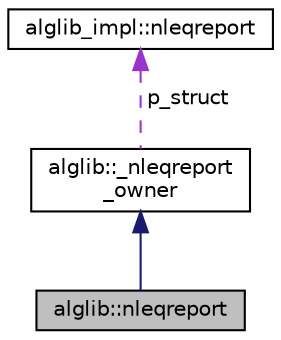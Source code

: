 digraph "alglib::nleqreport"
{
  edge [fontname="Helvetica",fontsize="10",labelfontname="Helvetica",labelfontsize="10"];
  node [fontname="Helvetica",fontsize="10",shape=record];
  Node2 [label="alglib::nleqreport",height=0.2,width=0.4,color="black", fillcolor="grey75", style="filled", fontcolor="black"];
  Node3 -> Node2 [dir="back",color="midnightblue",fontsize="10",style="solid",fontname="Helvetica"];
  Node3 [label="alglib::_nleqreport\l_owner",height=0.2,width=0.4,color="black", fillcolor="white", style="filled",URL="$classalglib_1_1__nleqreport__owner.html"];
  Node4 -> Node3 [dir="back",color="darkorchid3",fontsize="10",style="dashed",label=" p_struct" ,fontname="Helvetica"];
  Node4 [label="alglib_impl::nleqreport",height=0.2,width=0.4,color="black", fillcolor="white", style="filled",URL="$structalglib__impl_1_1nleqreport.html"];
}
